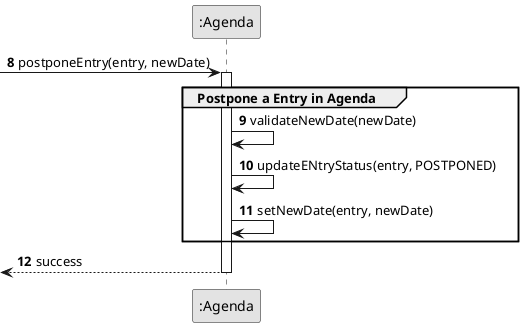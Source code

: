 @startuml
skinparam monochrome true
skinparam packageStyle rectangle
skinparam shadowing false

participant ":Agenda" as Agenda

autonumber 8
-> Agenda : postponeEntry(entry, newDate)

activate Agenda
    group Postpone a Entry in Agenda

    Agenda -> Agenda : validateNewDate(newDate)
    Agenda -> Agenda : updateENtryStatus(entry, POSTPONED)
    Agenda -> Agenda : setNewDate(entry, newDate)

    end

<-- Agenda: success
deactivate Agenda


@enduml